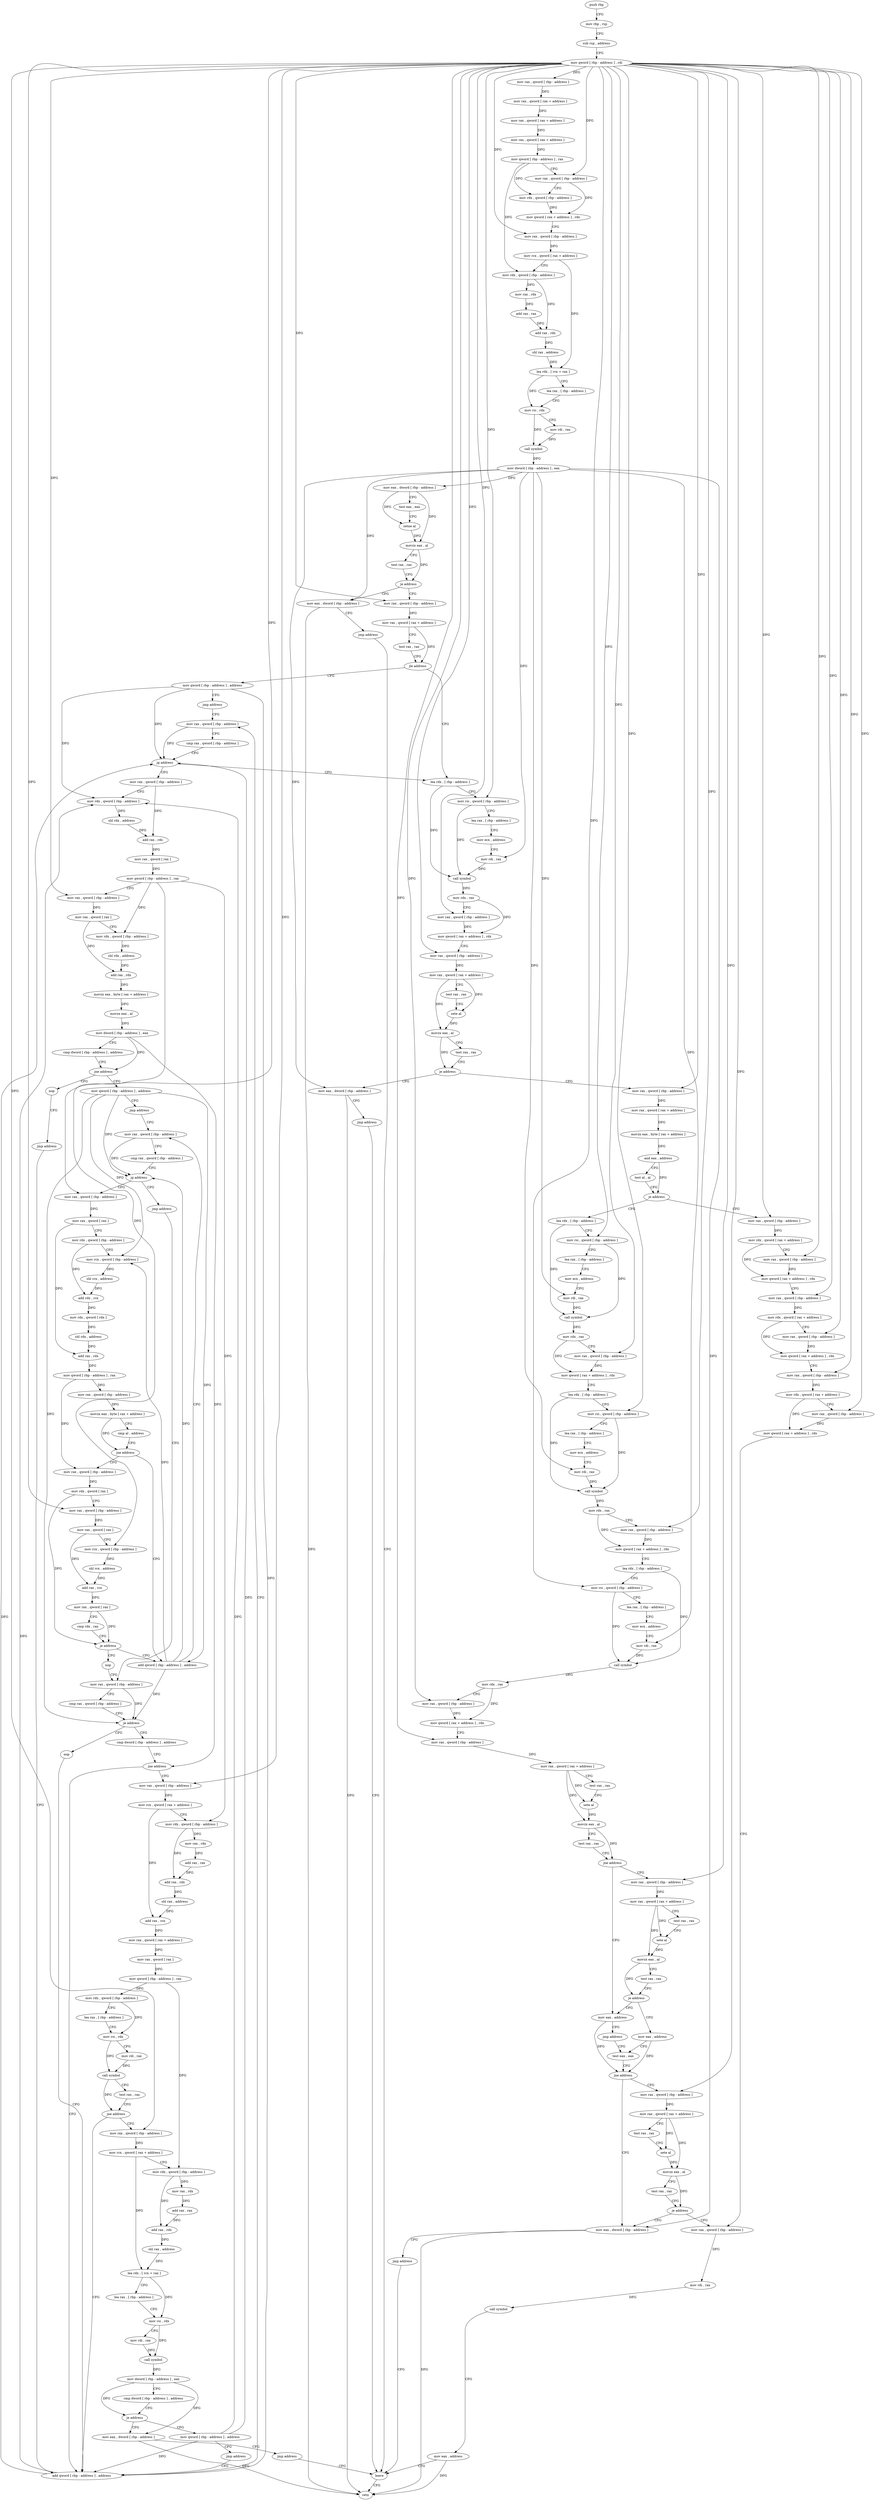 digraph "func" {
"4390246" [label = "push rbp" ]
"4390247" [label = "mov rbp , rsp" ]
"4390250" [label = "sub rsp , address" ]
"4390254" [label = "mov qword [ rbp - address ] , rdi" ]
"4390258" [label = "mov rax , qword [ rbp - address ]" ]
"4390262" [label = "mov rax , qword [ rax + address ]" ]
"4390266" [label = "mov rax , qword [ rax + address ]" ]
"4390270" [label = "mov rax , qword [ rax + address ]" ]
"4390274" [label = "mov qword [ rbp - address ] , rax" ]
"4390278" [label = "mov rax , qword [ rbp - address ]" ]
"4390282" [label = "mov rdx , qword [ rbp - address ]" ]
"4390286" [label = "mov qword [ rax + address ] , rdx" ]
"4390293" [label = "mov rax , qword [ rbp - address ]" ]
"4390297" [label = "mov rcx , qword [ rax + address ]" ]
"4390301" [label = "mov rdx , qword [ rbp - address ]" ]
"4390305" [label = "mov rax , rdx" ]
"4390308" [label = "add rax , rax" ]
"4390311" [label = "add rax , rdx" ]
"4390314" [label = "shl rax , address" ]
"4390318" [label = "lea rdx , [ rcx + rax ]" ]
"4390322" [label = "lea rax , [ rbp - address ]" ]
"4390326" [label = "mov rsi , rdx" ]
"4390329" [label = "mov rdi , rax" ]
"4390332" [label = "call symbol" ]
"4390337" [label = "mov dword [ rbp - address ] , eax" ]
"4390340" [label = "mov eax , dword [ rbp - address ]" ]
"4390343" [label = "test eax , eax" ]
"4390345" [label = "setne al" ]
"4390348" [label = "movzx eax , al" ]
"4390351" [label = "test rax , rax" ]
"4390354" [label = "je address" ]
"4390364" [label = "mov rax , qword [ rbp - address ]" ]
"4390356" [label = "mov eax , dword [ rbp - address ]" ]
"4390368" [label = "mov rax , qword [ rax + address ]" ]
"4390375" [label = "test rax , rax" ]
"4390378" [label = "jle address" ]
"4390747" [label = "lea rdx , [ rbp - address ]" ]
"4390384" [label = "mov qword [ rbp - address ] , address" ]
"4390359" [label = "jmp address" ]
"4391096" [label = "leave" ]
"4390751" [label = "mov rsi , qword [ rbp - address ]" ]
"4390755" [label = "lea rax , [ rbp - address ]" ]
"4390759" [label = "mov ecx , address" ]
"4390764" [label = "mov rdi , rax" ]
"4390767" [label = "call symbol" ]
"4390772" [label = "mov rdx , rax" ]
"4390775" [label = "mov rax , qword [ rbp - address ]" ]
"4390779" [label = "mov qword [ rax + address ] , rdx" ]
"4390783" [label = "mov rax , qword [ rbp - address ]" ]
"4390787" [label = "mov rax , qword [ rax + address ]" ]
"4390791" [label = "test rax , rax" ]
"4390794" [label = "sete al" ]
"4390797" [label = "movzx eax , al" ]
"4390800" [label = "test rax , rax" ]
"4390803" [label = "je address" ]
"4390813" [label = "mov rax , qword [ rbp - address ]" ]
"4390805" [label = "mov eax , dword [ rbp - address ]" ]
"4390392" [label = "jmp address" ]
"4390733" [label = "mov rax , qword [ rbp - address ]" ]
"4391097" [label = "retn" ]
"4390817" [label = "mov rax , qword [ rax + address ]" ]
"4390821" [label = "movzx eax , byte [ rax + address ]" ]
"4390825" [label = "and eax , address" ]
"4390828" [label = "test al , al" ]
"4390830" [label = "je address" ]
"4391031" [label = "mov rax , qword [ rbp - address ]" ]
"4390836" [label = "lea rdx , [ rbp - address ]" ]
"4390808" [label = "jmp address" ]
"4390737" [label = "cmp rax , qword [ rbp - address ]" ]
"4390741" [label = "jg address" ]
"4390397" [label = "mov rax , qword [ rbp - address ]" ]
"4391035" [label = "mov rdx , qword [ rax + address ]" ]
"4391039" [label = "mov rax , qword [ rbp - address ]" ]
"4391043" [label = "mov qword [ rax + address ] , rdx" ]
"4391047" [label = "mov rax , qword [ rbp - address ]" ]
"4391051" [label = "mov rdx , qword [ rax + address ]" ]
"4391055" [label = "mov rax , qword [ rbp - address ]" ]
"4391059" [label = "mov qword [ rax + address ] , rdx" ]
"4391063" [label = "mov rax , qword [ rbp - address ]" ]
"4391067" [label = "mov rdx , qword [ rax + address ]" ]
"4391071" [label = "mov rax , qword [ rbp - address ]" ]
"4391075" [label = "mov qword [ rax + address ] , rdx" ]
"4391079" [label = "mov rax , qword [ rbp - address ]" ]
"4390840" [label = "mov rsi , qword [ rbp - address ]" ]
"4390844" [label = "lea rax , [ rbp - address ]" ]
"4390848" [label = "mov ecx , address" ]
"4390853" [label = "mov rdi , rax" ]
"4390856" [label = "call symbol" ]
"4390861" [label = "mov rdx , rax" ]
"4390864" [label = "mov rax , qword [ rbp - address ]" ]
"4390868" [label = "mov qword [ rax + address ] , rdx" ]
"4390872" [label = "lea rdx , [ rbp - address ]" ]
"4390876" [label = "mov rsi , qword [ rbp - address ]" ]
"4390880" [label = "lea rax , [ rbp - address ]" ]
"4390884" [label = "mov ecx , address" ]
"4390889" [label = "mov rdi , rax" ]
"4390892" [label = "call symbol" ]
"4390897" [label = "mov rdx , rax" ]
"4390900" [label = "mov rax , qword [ rbp - address ]" ]
"4390904" [label = "mov qword [ rax + address ] , rdx" ]
"4390908" [label = "lea rdx , [ rbp - address ]" ]
"4390912" [label = "mov rsi , qword [ rbp - address ]" ]
"4390916" [label = "lea rax , [ rbp - address ]" ]
"4390920" [label = "mov ecx , address" ]
"4390925" [label = "mov rdi , rax" ]
"4390928" [label = "call symbol" ]
"4390933" [label = "mov rdx , rax" ]
"4390936" [label = "mov rax , qword [ rbp - address ]" ]
"4390940" [label = "mov qword [ rax + address ] , rdx" ]
"4390944" [label = "mov rax , qword [ rbp - address ]" ]
"4390948" [label = "mov rax , qword [ rax + address ]" ]
"4390952" [label = "test rax , rax" ]
"4390955" [label = "sete al" ]
"4390958" [label = "movzx eax , al" ]
"4390961" [label = "test rax , rax" ]
"4390964" [label = "jne address" ]
"4390988" [label = "mov eax , address" ]
"4390966" [label = "mov rax , qword [ rbp - address ]" ]
"4390401" [label = "mov rdx , qword [ rbp - address ]" ]
"4390405" [label = "shl rdx , address" ]
"4390409" [label = "add rax , rdx" ]
"4390412" [label = "mov rax , qword [ rax ]" ]
"4390415" [label = "mov qword [ rbp - address ] , rax" ]
"4390419" [label = "mov rax , qword [ rbp - address ]" ]
"4390423" [label = "mov rax , qword [ rax ]" ]
"4390426" [label = "mov rdx , qword [ rbp - address ]" ]
"4390430" [label = "shl rdx , address" ]
"4390434" [label = "add rax , rdx" ]
"4390437" [label = "movzx eax , byte [ rax + address ]" ]
"4390441" [label = "movzx eax , al" ]
"4390444" [label = "mov dword [ rbp - address ] , eax" ]
"4390447" [label = "cmp dword [ rbp - address ] , address" ]
"4390451" [label = "jne address" ]
"4390724" [label = "nop" ]
"4390457" [label = "mov qword [ rbp - address ] , address" ]
"4390993" [label = "jmp address" ]
"4391000" [label = "test eax , eax" ]
"4390970" [label = "mov rax , qword [ rax + address ]" ]
"4390974" [label = "test rax , rax" ]
"4390977" [label = "sete al" ]
"4390980" [label = "movzx eax , al" ]
"4390983" [label = "test rax , rax" ]
"4390986" [label = "je address" ]
"4390995" [label = "mov eax , address" ]
"4390725" [label = "jmp address" ]
"4390728" [label = "add qword [ rbp - address ] , address" ]
"4390465" [label = "jmp address" ]
"4390553" [label = "mov rax , qword [ rbp - address ]" ]
"4391002" [label = "jne address" ]
"4391026" [label = "mov eax , dword [ rbp - address ]" ]
"4391004" [label = "mov rax , qword [ rbp - address ]" ]
"4390557" [label = "cmp rax , qword [ rbp - address ]" ]
"4390561" [label = "jg address" ]
"4390467" [label = "mov rax , qword [ rbp - address ]" ]
"4390563" [label = "jmp address" ]
"4391029" [label = "jmp address" ]
"4391008" [label = "mov rax , qword [ rax + address ]" ]
"4391012" [label = "test rax , rax" ]
"4391015" [label = "sete al" ]
"4391018" [label = "movzx eax , al" ]
"4391021" [label = "test rax , rax" ]
"4391024" [label = "je address" ]
"4390471" [label = "mov rax , qword [ rax ]" ]
"4390474" [label = "mov rdx , qword [ rbp - address ]" ]
"4390478" [label = "mov rcx , qword [ rbp - address ]" ]
"4390482" [label = "shl rcx , address" ]
"4390486" [label = "add rdx , rcx" ]
"4390489" [label = "mov rdx , qword [ rdx ]" ]
"4390492" [label = "shl rdx , address" ]
"4390496" [label = "add rax , rdx" ]
"4390499" [label = "mov qword [ rbp - address ] , rax" ]
"4390503" [label = "mov rax , qword [ rbp - address ]" ]
"4390507" [label = "movzx eax , byte [ rax + address ]" ]
"4390511" [label = "cmp al , address" ]
"4390513" [label = "jne address" ]
"4390548" [label = "add qword [ rbp - address ] , address" ]
"4390515" [label = "mov rax , qword [ rbp - address ]" ]
"4390566" [label = "mov rax , qword [ rbp - address ]" ]
"4391083" [label = "mov rdi , rax" ]
"4391086" [label = "call symbol" ]
"4391091" [label = "mov eax , address" ]
"4390519" [label = "mov rdx , qword [ rax ]" ]
"4390522" [label = "mov rax , qword [ rbp - address ]" ]
"4390526" [label = "mov rax , qword [ rax ]" ]
"4390529" [label = "mov rcx , qword [ rbp - address ]" ]
"4390533" [label = "shl rcx , address" ]
"4390537" [label = "add rax , rcx" ]
"4390540" [label = "mov rax , qword [ rax ]" ]
"4390543" [label = "cmp rdx , rax" ]
"4390546" [label = "je address" ]
"4390565" [label = "nop" ]
"4390570" [label = "cmp rax , qword [ rbp - address ]" ]
"4390574" [label = "je address" ]
"4390727" [label = "nop" ]
"4390580" [label = "cmp dword [ rbp - address ] , address" ]
"4390584" [label = "jne address" ]
"4390590" [label = "mov rax , qword [ rbp - address ]" ]
"4390594" [label = "mov rcx , qword [ rax + address ]" ]
"4390598" [label = "mov rdx , qword [ rbp - address ]" ]
"4390602" [label = "mov rax , rdx" ]
"4390605" [label = "add rax , rax" ]
"4390608" [label = "add rax , rdx" ]
"4390611" [label = "shl rax , address" ]
"4390615" [label = "add rax , rcx" ]
"4390618" [label = "mov rax , qword [ rax + address ]" ]
"4390622" [label = "mov rax , qword [ rax ]" ]
"4390625" [label = "mov qword [ rbp - address ] , rax" ]
"4390629" [label = "mov rdx , qword [ rbp - address ]" ]
"4390633" [label = "lea rax , [ rbp - address ]" ]
"4390637" [label = "mov rsi , rdx" ]
"4390640" [label = "mov rdi , rax" ]
"4390643" [label = "call symbol" ]
"4390648" [label = "test rax , rax" ]
"4390651" [label = "jne address" ]
"4390653" [label = "mov rax , qword [ rbp - address ]" ]
"4390657" [label = "mov rcx , qword [ rax + address ]" ]
"4390661" [label = "mov rdx , qword [ rbp - address ]" ]
"4390665" [label = "mov rax , rdx" ]
"4390668" [label = "add rax , rax" ]
"4390671" [label = "add rax , rdx" ]
"4390674" [label = "shl rax , address" ]
"4390678" [label = "lea rdx , [ rcx + rax ]" ]
"4390682" [label = "lea rax , [ rbp - address ]" ]
"4390686" [label = "mov rsi , rdx" ]
"4390689" [label = "mov rdi , rax" ]
"4390692" [label = "call symbol" ]
"4390697" [label = "mov dword [ rbp - address ] , eax" ]
"4390700" [label = "cmp dword [ rbp - address ] , address" ]
"4390704" [label = "je address" ]
"4390714" [label = "mov qword [ rbp - address ] , address" ]
"4390706" [label = "mov eax , dword [ rbp - address ]" ]
"4390722" [label = "jmp address" ]
"4390709" [label = "jmp address" ]
"4390246" -> "4390247" [ label = "CFG" ]
"4390247" -> "4390250" [ label = "CFG" ]
"4390250" -> "4390254" [ label = "CFG" ]
"4390254" -> "4390258" [ label = "DFG" ]
"4390254" -> "4390278" [ label = "DFG" ]
"4390254" -> "4390293" [ label = "DFG" ]
"4390254" -> "4390364" [ label = "DFG" ]
"4390254" -> "4390751" [ label = "DFG" ]
"4390254" -> "4390775" [ label = "DFG" ]
"4390254" -> "4390783" [ label = "DFG" ]
"4390254" -> "4390813" [ label = "DFG" ]
"4390254" -> "4391031" [ label = "DFG" ]
"4390254" -> "4391039" [ label = "DFG" ]
"4390254" -> "4391047" [ label = "DFG" ]
"4390254" -> "4391055" [ label = "DFG" ]
"4390254" -> "4391063" [ label = "DFG" ]
"4390254" -> "4391071" [ label = "DFG" ]
"4390254" -> "4390840" [ label = "DFG" ]
"4390254" -> "4390864" [ label = "DFG" ]
"4390254" -> "4390876" [ label = "DFG" ]
"4390254" -> "4390900" [ label = "DFG" ]
"4390254" -> "4390912" [ label = "DFG" ]
"4390254" -> "4390936" [ label = "DFG" ]
"4390254" -> "4390944" [ label = "DFG" ]
"4390254" -> "4390419" [ label = "DFG" ]
"4390254" -> "4390966" [ label = "DFG" ]
"4390254" -> "4391004" [ label = "DFG" ]
"4390254" -> "4390467" [ label = "DFG" ]
"4390254" -> "4390522" [ label = "DFG" ]
"4390254" -> "4390590" [ label = "DFG" ]
"4390254" -> "4390653" [ label = "DFG" ]
"4390258" -> "4390262" [ label = "DFG" ]
"4390262" -> "4390266" [ label = "DFG" ]
"4390266" -> "4390270" [ label = "DFG" ]
"4390270" -> "4390274" [ label = "DFG" ]
"4390274" -> "4390278" [ label = "CFG" ]
"4390274" -> "4390282" [ label = "DFG" ]
"4390274" -> "4390301" [ label = "DFG" ]
"4390278" -> "4390282" [ label = "CFG" ]
"4390278" -> "4390286" [ label = "DFG" ]
"4390282" -> "4390286" [ label = "DFG" ]
"4390286" -> "4390293" [ label = "CFG" ]
"4390293" -> "4390297" [ label = "DFG" ]
"4390297" -> "4390301" [ label = "CFG" ]
"4390297" -> "4390318" [ label = "DFG" ]
"4390301" -> "4390305" [ label = "DFG" ]
"4390301" -> "4390311" [ label = "DFG" ]
"4390305" -> "4390308" [ label = "DFG" ]
"4390308" -> "4390311" [ label = "DFG" ]
"4390311" -> "4390314" [ label = "DFG" ]
"4390314" -> "4390318" [ label = "DFG" ]
"4390318" -> "4390322" [ label = "CFG" ]
"4390318" -> "4390326" [ label = "DFG" ]
"4390322" -> "4390326" [ label = "CFG" ]
"4390326" -> "4390329" [ label = "CFG" ]
"4390326" -> "4390332" [ label = "DFG" ]
"4390329" -> "4390332" [ label = "DFG" ]
"4390332" -> "4390337" [ label = "DFG" ]
"4390337" -> "4390340" [ label = "DFG" ]
"4390337" -> "4390356" [ label = "DFG" ]
"4390337" -> "4390805" [ label = "DFG" ]
"4390337" -> "4391026" [ label = "DFG" ]
"4390337" -> "4390764" [ label = "DFG" ]
"4390337" -> "4390853" [ label = "DFG" ]
"4390337" -> "4390889" [ label = "DFG" ]
"4390337" -> "4390925" [ label = "DFG" ]
"4390340" -> "4390343" [ label = "CFG" ]
"4390340" -> "4390345" [ label = "DFG" ]
"4390340" -> "4390348" [ label = "DFG" ]
"4390343" -> "4390345" [ label = "CFG" ]
"4390345" -> "4390348" [ label = "DFG" ]
"4390348" -> "4390351" [ label = "CFG" ]
"4390348" -> "4390354" [ label = "DFG" ]
"4390351" -> "4390354" [ label = "CFG" ]
"4390354" -> "4390364" [ label = "CFG" ]
"4390354" -> "4390356" [ label = "CFG" ]
"4390364" -> "4390368" [ label = "DFG" ]
"4390356" -> "4390359" [ label = "CFG" ]
"4390356" -> "4391097" [ label = "DFG" ]
"4390368" -> "4390375" [ label = "CFG" ]
"4390368" -> "4390378" [ label = "DFG" ]
"4390375" -> "4390378" [ label = "CFG" ]
"4390378" -> "4390747" [ label = "CFG" ]
"4390378" -> "4390384" [ label = "CFG" ]
"4390747" -> "4390751" [ label = "CFG" ]
"4390747" -> "4390767" [ label = "DFG" ]
"4390384" -> "4390392" [ label = "CFG" ]
"4390384" -> "4390741" [ label = "DFG" ]
"4390384" -> "4390401" [ label = "DFG" ]
"4390384" -> "4390728" [ label = "DFG" ]
"4390359" -> "4391096" [ label = "CFG" ]
"4391096" -> "4391097" [ label = "CFG" ]
"4390751" -> "4390755" [ label = "CFG" ]
"4390751" -> "4390767" [ label = "DFG" ]
"4390755" -> "4390759" [ label = "CFG" ]
"4390759" -> "4390764" [ label = "CFG" ]
"4390764" -> "4390767" [ label = "DFG" ]
"4390767" -> "4390772" [ label = "DFG" ]
"4390772" -> "4390775" [ label = "CFG" ]
"4390772" -> "4390779" [ label = "DFG" ]
"4390775" -> "4390779" [ label = "DFG" ]
"4390779" -> "4390783" [ label = "CFG" ]
"4390783" -> "4390787" [ label = "DFG" ]
"4390787" -> "4390791" [ label = "CFG" ]
"4390787" -> "4390794" [ label = "DFG" ]
"4390787" -> "4390797" [ label = "DFG" ]
"4390791" -> "4390794" [ label = "CFG" ]
"4390794" -> "4390797" [ label = "DFG" ]
"4390797" -> "4390800" [ label = "CFG" ]
"4390797" -> "4390803" [ label = "DFG" ]
"4390800" -> "4390803" [ label = "CFG" ]
"4390803" -> "4390813" [ label = "CFG" ]
"4390803" -> "4390805" [ label = "CFG" ]
"4390813" -> "4390817" [ label = "DFG" ]
"4390805" -> "4390808" [ label = "CFG" ]
"4390805" -> "4391097" [ label = "DFG" ]
"4390392" -> "4390733" [ label = "CFG" ]
"4390733" -> "4390737" [ label = "CFG" ]
"4390733" -> "4390741" [ label = "DFG" ]
"4390817" -> "4390821" [ label = "DFG" ]
"4390821" -> "4390825" [ label = "DFG" ]
"4390825" -> "4390828" [ label = "CFG" ]
"4390825" -> "4390830" [ label = "DFG" ]
"4390828" -> "4390830" [ label = "CFG" ]
"4390830" -> "4391031" [ label = "CFG" ]
"4390830" -> "4390836" [ label = "CFG" ]
"4391031" -> "4391035" [ label = "DFG" ]
"4390836" -> "4390840" [ label = "CFG" ]
"4390836" -> "4390856" [ label = "DFG" ]
"4390808" -> "4391096" [ label = "CFG" ]
"4390737" -> "4390741" [ label = "CFG" ]
"4390741" -> "4390397" [ label = "CFG" ]
"4390741" -> "4390747" [ label = "CFG" ]
"4390397" -> "4390401" [ label = "CFG" ]
"4390397" -> "4390409" [ label = "DFG" ]
"4391035" -> "4391039" [ label = "CFG" ]
"4391035" -> "4391043" [ label = "DFG" ]
"4391039" -> "4391043" [ label = "DFG" ]
"4391043" -> "4391047" [ label = "CFG" ]
"4391047" -> "4391051" [ label = "DFG" ]
"4391051" -> "4391055" [ label = "CFG" ]
"4391051" -> "4391059" [ label = "DFG" ]
"4391055" -> "4391059" [ label = "DFG" ]
"4391059" -> "4391063" [ label = "CFG" ]
"4391063" -> "4391067" [ label = "DFG" ]
"4391067" -> "4391071" [ label = "CFG" ]
"4391067" -> "4391075" [ label = "DFG" ]
"4391071" -> "4391075" [ label = "DFG" ]
"4391075" -> "4391079" [ label = "CFG" ]
"4391079" -> "4391083" [ label = "DFG" ]
"4390840" -> "4390844" [ label = "CFG" ]
"4390840" -> "4390856" [ label = "DFG" ]
"4390844" -> "4390848" [ label = "CFG" ]
"4390848" -> "4390853" [ label = "CFG" ]
"4390853" -> "4390856" [ label = "DFG" ]
"4390856" -> "4390861" [ label = "DFG" ]
"4390861" -> "4390864" [ label = "CFG" ]
"4390861" -> "4390868" [ label = "DFG" ]
"4390864" -> "4390868" [ label = "DFG" ]
"4390868" -> "4390872" [ label = "CFG" ]
"4390872" -> "4390876" [ label = "CFG" ]
"4390872" -> "4390892" [ label = "DFG" ]
"4390876" -> "4390880" [ label = "CFG" ]
"4390876" -> "4390892" [ label = "DFG" ]
"4390880" -> "4390884" [ label = "CFG" ]
"4390884" -> "4390889" [ label = "CFG" ]
"4390889" -> "4390892" [ label = "DFG" ]
"4390892" -> "4390897" [ label = "DFG" ]
"4390897" -> "4390900" [ label = "CFG" ]
"4390897" -> "4390904" [ label = "DFG" ]
"4390900" -> "4390904" [ label = "DFG" ]
"4390904" -> "4390908" [ label = "CFG" ]
"4390908" -> "4390912" [ label = "CFG" ]
"4390908" -> "4390928" [ label = "DFG" ]
"4390912" -> "4390916" [ label = "CFG" ]
"4390912" -> "4390928" [ label = "DFG" ]
"4390916" -> "4390920" [ label = "CFG" ]
"4390920" -> "4390925" [ label = "CFG" ]
"4390925" -> "4390928" [ label = "DFG" ]
"4390928" -> "4390933" [ label = "DFG" ]
"4390933" -> "4390936" [ label = "CFG" ]
"4390933" -> "4390940" [ label = "DFG" ]
"4390936" -> "4390940" [ label = "DFG" ]
"4390940" -> "4390944" [ label = "CFG" ]
"4390944" -> "4390948" [ label = "DFG" ]
"4390948" -> "4390952" [ label = "CFG" ]
"4390948" -> "4390955" [ label = "DFG" ]
"4390948" -> "4390958" [ label = "DFG" ]
"4390952" -> "4390955" [ label = "CFG" ]
"4390955" -> "4390958" [ label = "DFG" ]
"4390958" -> "4390961" [ label = "CFG" ]
"4390958" -> "4390964" [ label = "DFG" ]
"4390961" -> "4390964" [ label = "CFG" ]
"4390964" -> "4390988" [ label = "CFG" ]
"4390964" -> "4390966" [ label = "CFG" ]
"4390988" -> "4390993" [ label = "CFG" ]
"4390988" -> "4391002" [ label = "DFG" ]
"4390966" -> "4390970" [ label = "DFG" ]
"4390401" -> "4390405" [ label = "DFG" ]
"4390405" -> "4390409" [ label = "DFG" ]
"4390409" -> "4390412" [ label = "DFG" ]
"4390412" -> "4390415" [ label = "DFG" ]
"4390415" -> "4390419" [ label = "CFG" ]
"4390415" -> "4390426" [ label = "DFG" ]
"4390415" -> "4390529" [ label = "DFG" ]
"4390415" -> "4390598" [ label = "DFG" ]
"4390419" -> "4390423" [ label = "DFG" ]
"4390423" -> "4390426" [ label = "CFG" ]
"4390423" -> "4390434" [ label = "DFG" ]
"4390426" -> "4390430" [ label = "DFG" ]
"4390430" -> "4390434" [ label = "DFG" ]
"4390434" -> "4390437" [ label = "DFG" ]
"4390437" -> "4390441" [ label = "DFG" ]
"4390441" -> "4390444" [ label = "DFG" ]
"4390444" -> "4390447" [ label = "CFG" ]
"4390444" -> "4390451" [ label = "DFG" ]
"4390444" -> "4390584" [ label = "DFG" ]
"4390447" -> "4390451" [ label = "CFG" ]
"4390451" -> "4390724" [ label = "CFG" ]
"4390451" -> "4390457" [ label = "CFG" ]
"4390724" -> "4390725" [ label = "CFG" ]
"4390457" -> "4390465" [ label = "CFG" ]
"4390457" -> "4390561" [ label = "DFG" ]
"4390457" -> "4390478" [ label = "DFG" ]
"4390457" -> "4390548" [ label = "DFG" ]
"4390457" -> "4390574" [ label = "DFG" ]
"4390993" -> "4391000" [ label = "CFG" ]
"4391000" -> "4391002" [ label = "CFG" ]
"4390970" -> "4390974" [ label = "CFG" ]
"4390970" -> "4390977" [ label = "DFG" ]
"4390970" -> "4390980" [ label = "DFG" ]
"4390974" -> "4390977" [ label = "CFG" ]
"4390977" -> "4390980" [ label = "DFG" ]
"4390980" -> "4390983" [ label = "CFG" ]
"4390980" -> "4390986" [ label = "DFG" ]
"4390983" -> "4390986" [ label = "CFG" ]
"4390986" -> "4390995" [ label = "CFG" ]
"4390986" -> "4390988" [ label = "CFG" ]
"4390995" -> "4391000" [ label = "CFG" ]
"4390995" -> "4391002" [ label = "DFG" ]
"4390725" -> "4390728" [ label = "CFG" ]
"4390728" -> "4390733" [ label = "CFG" ]
"4390728" -> "4390741" [ label = "DFG" ]
"4390728" -> "4390401" [ label = "DFG" ]
"4390465" -> "4390553" [ label = "CFG" ]
"4390553" -> "4390557" [ label = "CFG" ]
"4390553" -> "4390561" [ label = "DFG" ]
"4391002" -> "4391026" [ label = "CFG" ]
"4391002" -> "4391004" [ label = "CFG" ]
"4391026" -> "4391029" [ label = "CFG" ]
"4391026" -> "4391097" [ label = "DFG" ]
"4391004" -> "4391008" [ label = "DFG" ]
"4390557" -> "4390561" [ label = "CFG" ]
"4390561" -> "4390467" [ label = "CFG" ]
"4390561" -> "4390563" [ label = "CFG" ]
"4390467" -> "4390471" [ label = "DFG" ]
"4390563" -> "4390566" [ label = "CFG" ]
"4391029" -> "4391096" [ label = "CFG" ]
"4391008" -> "4391012" [ label = "CFG" ]
"4391008" -> "4391015" [ label = "DFG" ]
"4391008" -> "4391018" [ label = "DFG" ]
"4391012" -> "4391015" [ label = "CFG" ]
"4391015" -> "4391018" [ label = "DFG" ]
"4391018" -> "4391021" [ label = "CFG" ]
"4391018" -> "4391024" [ label = "DFG" ]
"4391021" -> "4391024" [ label = "CFG" ]
"4391024" -> "4391079" [ label = "CFG" ]
"4391024" -> "4391026" [ label = "CFG" ]
"4390471" -> "4390474" [ label = "CFG" ]
"4390471" -> "4390496" [ label = "DFG" ]
"4390474" -> "4390478" [ label = "CFG" ]
"4390474" -> "4390486" [ label = "DFG" ]
"4390478" -> "4390482" [ label = "DFG" ]
"4390482" -> "4390486" [ label = "DFG" ]
"4390486" -> "4390489" [ label = "DFG" ]
"4390489" -> "4390492" [ label = "DFG" ]
"4390492" -> "4390496" [ label = "DFG" ]
"4390496" -> "4390499" [ label = "DFG" ]
"4390499" -> "4390503" [ label = "DFG" ]
"4390499" -> "4390515" [ label = "DFG" ]
"4390503" -> "4390507" [ label = "DFG" ]
"4390507" -> "4390511" [ label = "CFG" ]
"4390507" -> "4390513" [ label = "DFG" ]
"4390511" -> "4390513" [ label = "CFG" ]
"4390513" -> "4390548" [ label = "CFG" ]
"4390513" -> "4390515" [ label = "CFG" ]
"4390548" -> "4390553" [ label = "CFG" ]
"4390548" -> "4390561" [ label = "DFG" ]
"4390548" -> "4390478" [ label = "DFG" ]
"4390548" -> "4390574" [ label = "DFG" ]
"4390515" -> "4390519" [ label = "DFG" ]
"4390566" -> "4390570" [ label = "CFG" ]
"4390566" -> "4390574" [ label = "DFG" ]
"4391083" -> "4391086" [ label = "DFG" ]
"4391086" -> "4391091" [ label = "CFG" ]
"4391091" -> "4391096" [ label = "CFG" ]
"4391091" -> "4391097" [ label = "DFG" ]
"4390519" -> "4390522" [ label = "CFG" ]
"4390519" -> "4390546" [ label = "DFG" ]
"4390522" -> "4390526" [ label = "DFG" ]
"4390526" -> "4390529" [ label = "CFG" ]
"4390526" -> "4390537" [ label = "DFG" ]
"4390529" -> "4390533" [ label = "DFG" ]
"4390533" -> "4390537" [ label = "DFG" ]
"4390537" -> "4390540" [ label = "DFG" ]
"4390540" -> "4390543" [ label = "CFG" ]
"4390540" -> "4390546" [ label = "DFG" ]
"4390543" -> "4390546" [ label = "CFG" ]
"4390546" -> "4390565" [ label = "CFG" ]
"4390546" -> "4390548" [ label = "CFG" ]
"4390565" -> "4390566" [ label = "CFG" ]
"4390570" -> "4390574" [ label = "CFG" ]
"4390574" -> "4390727" [ label = "CFG" ]
"4390574" -> "4390580" [ label = "CFG" ]
"4390727" -> "4390728" [ label = "CFG" ]
"4390580" -> "4390584" [ label = "CFG" ]
"4390584" -> "4390728" [ label = "CFG" ]
"4390584" -> "4390590" [ label = "CFG" ]
"4390590" -> "4390594" [ label = "DFG" ]
"4390594" -> "4390598" [ label = "CFG" ]
"4390594" -> "4390615" [ label = "DFG" ]
"4390598" -> "4390602" [ label = "DFG" ]
"4390598" -> "4390608" [ label = "DFG" ]
"4390602" -> "4390605" [ label = "DFG" ]
"4390605" -> "4390608" [ label = "DFG" ]
"4390608" -> "4390611" [ label = "DFG" ]
"4390611" -> "4390615" [ label = "DFG" ]
"4390615" -> "4390618" [ label = "DFG" ]
"4390618" -> "4390622" [ label = "DFG" ]
"4390622" -> "4390625" [ label = "DFG" ]
"4390625" -> "4390629" [ label = "DFG" ]
"4390625" -> "4390661" [ label = "DFG" ]
"4390629" -> "4390633" [ label = "CFG" ]
"4390629" -> "4390637" [ label = "DFG" ]
"4390633" -> "4390637" [ label = "CFG" ]
"4390637" -> "4390640" [ label = "CFG" ]
"4390637" -> "4390643" [ label = "DFG" ]
"4390640" -> "4390643" [ label = "DFG" ]
"4390643" -> "4390648" [ label = "CFG" ]
"4390643" -> "4390651" [ label = "DFG" ]
"4390648" -> "4390651" [ label = "CFG" ]
"4390651" -> "4390728" [ label = "CFG" ]
"4390651" -> "4390653" [ label = "CFG" ]
"4390653" -> "4390657" [ label = "DFG" ]
"4390657" -> "4390661" [ label = "CFG" ]
"4390657" -> "4390678" [ label = "DFG" ]
"4390661" -> "4390665" [ label = "DFG" ]
"4390661" -> "4390671" [ label = "DFG" ]
"4390665" -> "4390668" [ label = "DFG" ]
"4390668" -> "4390671" [ label = "DFG" ]
"4390671" -> "4390674" [ label = "DFG" ]
"4390674" -> "4390678" [ label = "DFG" ]
"4390678" -> "4390682" [ label = "CFG" ]
"4390678" -> "4390686" [ label = "DFG" ]
"4390682" -> "4390686" [ label = "CFG" ]
"4390686" -> "4390689" [ label = "CFG" ]
"4390686" -> "4390692" [ label = "DFG" ]
"4390689" -> "4390692" [ label = "DFG" ]
"4390692" -> "4390697" [ label = "DFG" ]
"4390697" -> "4390700" [ label = "CFG" ]
"4390697" -> "4390704" [ label = "DFG" ]
"4390697" -> "4390706" [ label = "DFG" ]
"4390700" -> "4390704" [ label = "CFG" ]
"4390704" -> "4390714" [ label = "CFG" ]
"4390704" -> "4390706" [ label = "CFG" ]
"4390714" -> "4390722" [ label = "CFG" ]
"4390714" -> "4390741" [ label = "DFG" ]
"4390714" -> "4390401" [ label = "DFG" ]
"4390714" -> "4390728" [ label = "DFG" ]
"4390706" -> "4390709" [ label = "CFG" ]
"4390706" -> "4391097" [ label = "DFG" ]
"4390722" -> "4390728" [ label = "CFG" ]
"4390709" -> "4391096" [ label = "CFG" ]
}
